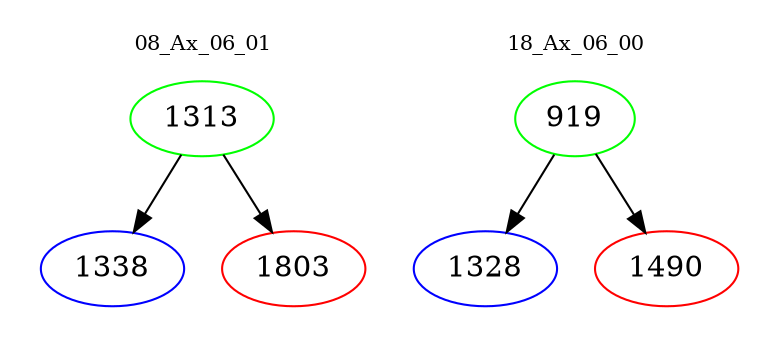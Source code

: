 digraph{
subgraph cluster_0 {
color = white
label = "08_Ax_06_01";
fontsize=10;
T0_1313 [label="1313", color="green"]
T0_1313 -> T0_1338 [color="black"]
T0_1338 [label="1338", color="blue"]
T0_1313 -> T0_1803 [color="black"]
T0_1803 [label="1803", color="red"]
}
subgraph cluster_1 {
color = white
label = "18_Ax_06_00";
fontsize=10;
T1_919 [label="919", color="green"]
T1_919 -> T1_1328 [color="black"]
T1_1328 [label="1328", color="blue"]
T1_919 -> T1_1490 [color="black"]
T1_1490 [label="1490", color="red"]
}
}
